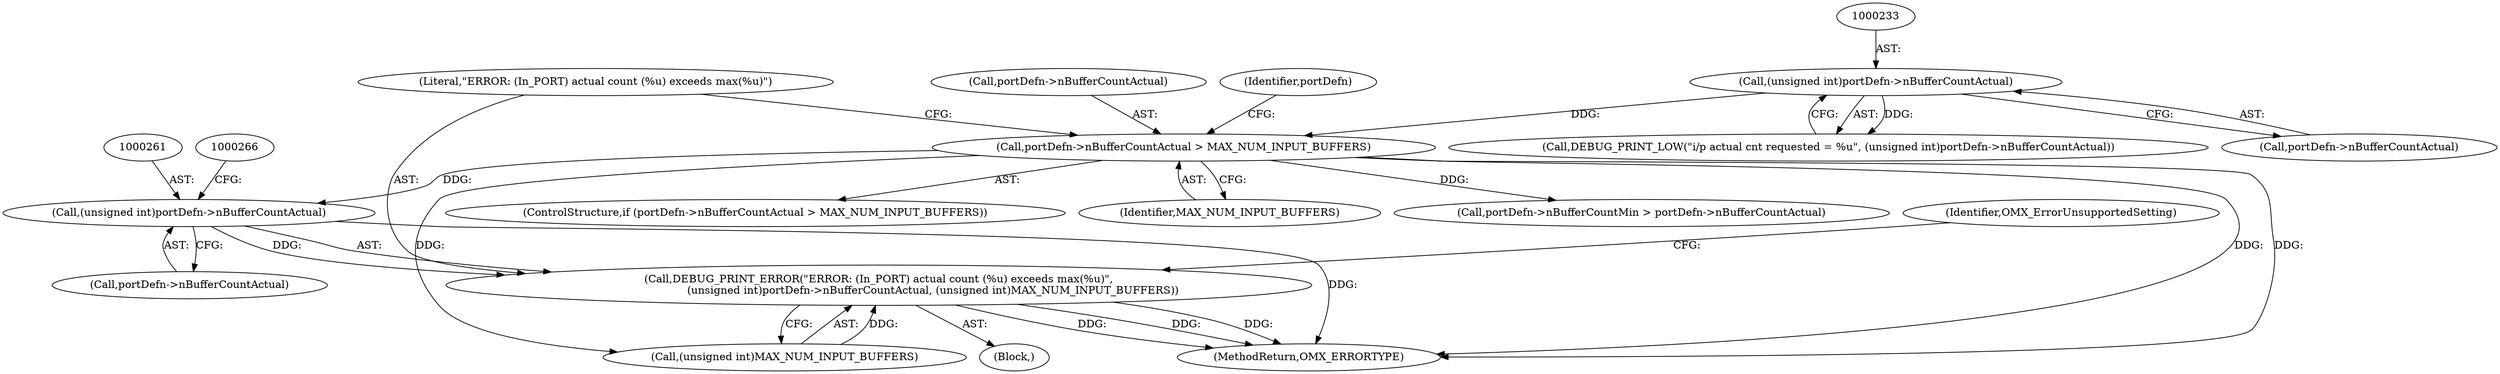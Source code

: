 digraph "0_Android_89913d7df36dbeb458ce165856bd6505a2ec647d_2@pointer" {
"1000260" [label="(Call,(unsigned int)portDefn->nBufferCountActual)"];
"1000252" [label="(Call,portDefn->nBufferCountActual > MAX_NUM_INPUT_BUFFERS)"];
"1000232" [label="(Call,(unsigned int)portDefn->nBufferCountActual)"];
"1000258" [label="(Call,DEBUG_PRINT_ERROR(\"ERROR: (In_PORT) actual count (%u) exceeds max(%u)\",\n                                (unsigned int)portDefn->nBufferCountActual, (unsigned int)MAX_NUM_INPUT_BUFFERS))"];
"1000258" [label="(Call,DEBUG_PRINT_ERROR(\"ERROR: (In_PORT) actual count (%u) exceeds max(%u)\",\n                                (unsigned int)portDefn->nBufferCountActual, (unsigned int)MAX_NUM_INPUT_BUFFERS))"];
"1000262" [label="(Call,portDefn->nBufferCountActual)"];
"1000260" [label="(Call,(unsigned int)portDefn->nBufferCountActual)"];
"1002951" [label="(MethodReturn,OMX_ERRORTYPE)"];
"1000251" [label="(ControlStructure,if (portDefn->nBufferCountActual > MAX_NUM_INPUT_BUFFERS))"];
"1000256" [label="(Identifier,MAX_NUM_INPUT_BUFFERS)"];
"1000234" [label="(Call,portDefn->nBufferCountActual)"];
"1000269" [label="(Identifier,OMX_ErrorUnsupportedSetting)"];
"1000257" [label="(Block,)"];
"1000271" [label="(Call,portDefn->nBufferCountMin > portDefn->nBufferCountActual)"];
"1000259" [label="(Literal,\"ERROR: (In_PORT) actual count (%u) exceeds max(%u)\")"];
"1000232" [label="(Call,(unsigned int)portDefn->nBufferCountActual)"];
"1000273" [label="(Identifier,portDefn)"];
"1000252" [label="(Call,portDefn->nBufferCountActual > MAX_NUM_INPUT_BUFFERS)"];
"1000265" [label="(Call,(unsigned int)MAX_NUM_INPUT_BUFFERS)"];
"1000230" [label="(Call,DEBUG_PRINT_LOW(\"i/p actual cnt requested = %u\", (unsigned int)portDefn->nBufferCountActual))"];
"1000253" [label="(Call,portDefn->nBufferCountActual)"];
"1000260" -> "1000258"  [label="AST: "];
"1000260" -> "1000262"  [label="CFG: "];
"1000261" -> "1000260"  [label="AST: "];
"1000262" -> "1000260"  [label="AST: "];
"1000266" -> "1000260"  [label="CFG: "];
"1000260" -> "1002951"  [label="DDG: "];
"1000260" -> "1000258"  [label="DDG: "];
"1000252" -> "1000260"  [label="DDG: "];
"1000252" -> "1000251"  [label="AST: "];
"1000252" -> "1000256"  [label="CFG: "];
"1000253" -> "1000252"  [label="AST: "];
"1000256" -> "1000252"  [label="AST: "];
"1000259" -> "1000252"  [label="CFG: "];
"1000273" -> "1000252"  [label="CFG: "];
"1000252" -> "1002951"  [label="DDG: "];
"1000252" -> "1002951"  [label="DDG: "];
"1000232" -> "1000252"  [label="DDG: "];
"1000252" -> "1000265"  [label="DDG: "];
"1000252" -> "1000271"  [label="DDG: "];
"1000232" -> "1000230"  [label="AST: "];
"1000232" -> "1000234"  [label="CFG: "];
"1000233" -> "1000232"  [label="AST: "];
"1000234" -> "1000232"  [label="AST: "];
"1000230" -> "1000232"  [label="CFG: "];
"1000232" -> "1000230"  [label="DDG: "];
"1000258" -> "1000257"  [label="AST: "];
"1000258" -> "1000265"  [label="CFG: "];
"1000259" -> "1000258"  [label="AST: "];
"1000265" -> "1000258"  [label="AST: "];
"1000269" -> "1000258"  [label="CFG: "];
"1000258" -> "1002951"  [label="DDG: "];
"1000258" -> "1002951"  [label="DDG: "];
"1000258" -> "1002951"  [label="DDG: "];
"1000265" -> "1000258"  [label="DDG: "];
}
